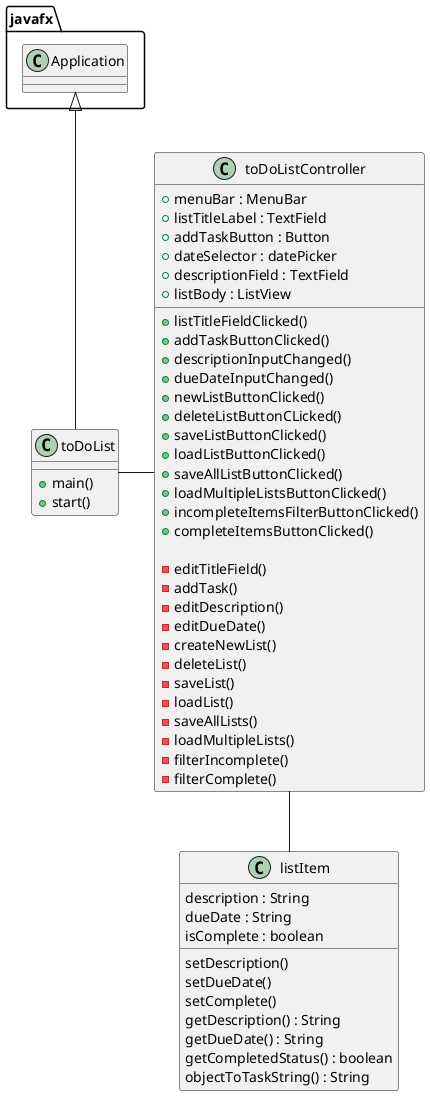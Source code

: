 @startuml

class toDoList
{
    + main()
    + start()
}

class toDoListController
{

        + menuBar : MenuBar
        + listTitleLabel : TextField
        + addTaskButton : Button
        + dateSelector : datePicker
        + descriptionField : TextField
        + listBody : ListView

        + listTitleFieldClicked()
        + addTaskButtonClicked()
        + descriptionInputChanged()
        + dueDateInputChanged()
        + newListButtonClicked()
        + deleteListButtonCLicked()
        + saveListButtonClicked()
        + loadListButtonClicked()
        + saveAllListButtonClicked()
        + loadMultipleListsButtonClicked()
        + incompleteItemsFilterButtonClicked()
        + completeItemsButtonClicked()

        - editTitleField()
        - addTask()
        - editDescription()
        - editDueDate()
        - createNewList()
        - deleteList()
        - saveList()
        - loadList()
        - saveAllLists()
        - loadMultipleLists()
        - filterIncomplete()
        - filterComplete()

}


class listItem
{
    description : String
    dueDate : String
    isComplete : boolean

    setDescription()
    setDueDate()
    setComplete()
    getDescription() : String
    getDueDate() : String
    getCompletedStatus() : boolean
    objectToTaskString() : String
}

javafx.Application <|-- toDoList
toDoList - toDoListController
toDoListController -- listItem

@enduml